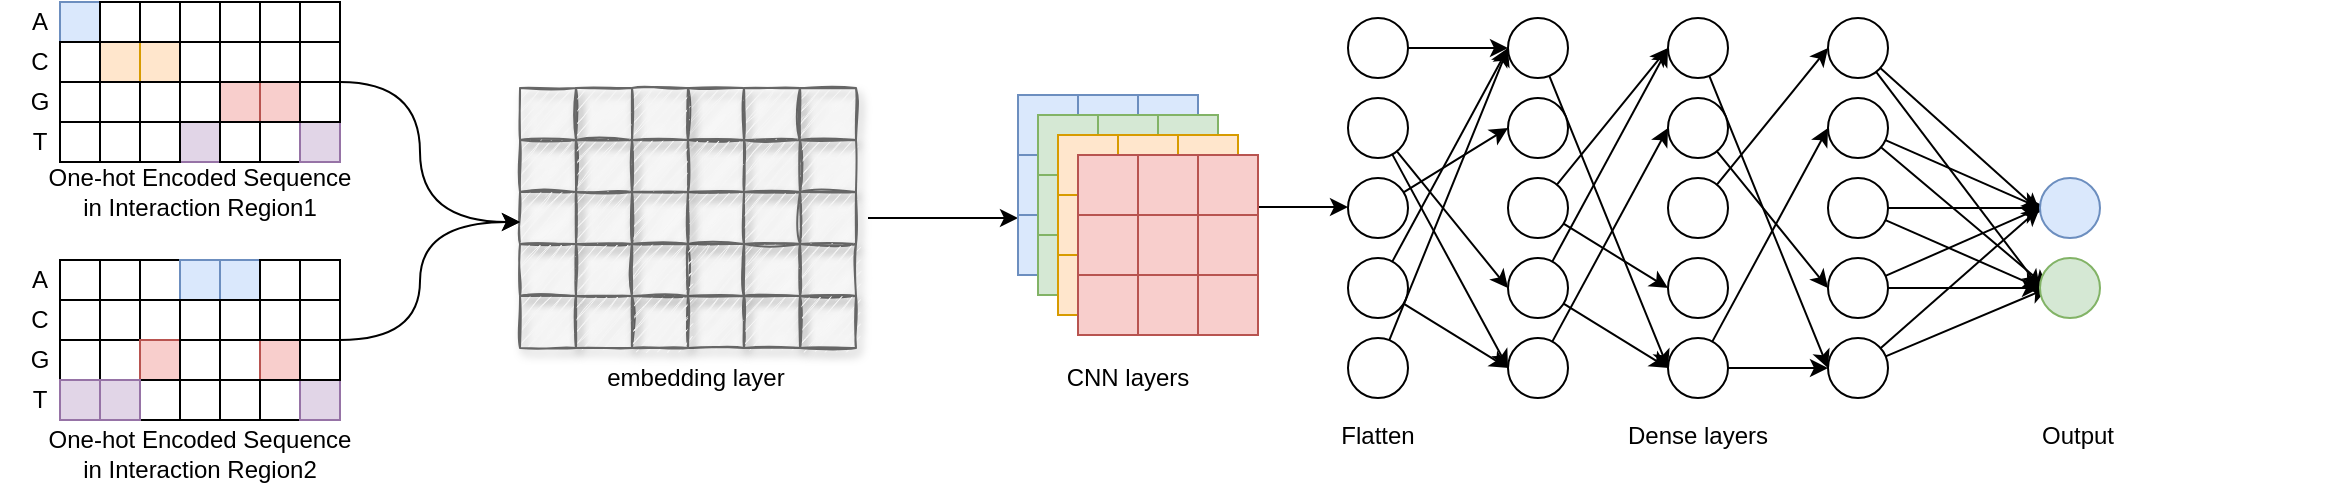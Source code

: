 <mxfile version="14.8.5" type="github">
  <diagram id="KxuiyelQ4g_LW83yEsCo" name="Page-1">
    <mxGraphModel dx="813" dy="436" grid="1" gridSize="10" guides="1" tooltips="1" connect="1" arrows="1" fold="1" page="1" pageScale="1" pageWidth="4681" pageHeight="3300" math="0" shadow="0">
      <root>
        <mxCell id="0" />
        <mxCell id="1" parent="0" />
        <mxCell id="luZRHkZ189JOT4w14sl7-182" style="edgeStyle=orthogonalEdgeStyle;rounded=0;orthogonalLoop=1;jettySize=auto;html=1;entryX=0;entryY=0.5;entryDx=0;entryDy=0;" edge="1" parent="1">
          <mxGeometry relative="1" as="geometry">
            <mxPoint x="570" y="284" as="sourcePoint" />
            <mxPoint x="645" y="284" as="targetPoint" />
            <Array as="points">
              <mxPoint x="590" y="284" />
              <mxPoint x="590" y="284" />
            </Array>
          </mxGeometry>
        </mxCell>
        <mxCell id="sUNE9Ao9WOD159sY9nD--49" value="&lt;div&gt;embedding layer&lt;/div&gt;" style="text;html=1;strokeColor=none;fillColor=none;align=center;verticalAlign=middle;whiteSpace=wrap;rounded=0;" parent="1" vertex="1">
          <mxGeometry x="404" y="354" width="160" height="20" as="geometry" />
        </mxCell>
        <mxCell id="luZRHkZ189JOT4w14sl7-183" value="" style="rounded=0;whiteSpace=wrap;html=1;shadow=1;glass=0;sketch=1;fillColor=#f5f5f5;strokeColor=#666666;fontColor=#333333;" vertex="1" parent="1">
          <mxGeometry x="480" y="219" width="28" height="26" as="geometry" />
        </mxCell>
        <mxCell id="luZRHkZ189JOT4w14sl7-184" value="" style="rounded=0;whiteSpace=wrap;html=1;shadow=1;glass=0;sketch=1;fillColor=#f5f5f5;strokeColor=#666666;fontColor=#333333;" vertex="1" parent="1">
          <mxGeometry x="508" y="219" width="28" height="26" as="geometry" />
        </mxCell>
        <mxCell id="luZRHkZ189JOT4w14sl7-185" value="" style="rounded=0;whiteSpace=wrap;html=1;shadow=1;glass=0;sketch=1;fillColor=#f5f5f5;strokeColor=#666666;fontColor=#333333;" vertex="1" parent="1">
          <mxGeometry x="536" y="219" width="28" height="26" as="geometry" />
        </mxCell>
        <mxCell id="luZRHkZ189JOT4w14sl7-186" value="" style="rounded=0;whiteSpace=wrap;html=1;shadow=1;glass=0;sketch=1;fillColor=#f5f5f5;strokeColor=#666666;fontColor=#333333;" vertex="1" parent="1">
          <mxGeometry x="480" y="245" width="28" height="26" as="geometry" />
        </mxCell>
        <mxCell id="luZRHkZ189JOT4w14sl7-187" value="" style="rounded=0;whiteSpace=wrap;html=1;shadow=1;glass=0;sketch=1;fillColor=#f5f5f5;strokeColor=#666666;fontColor=#333333;" vertex="1" parent="1">
          <mxGeometry x="508" y="245" width="28" height="26" as="geometry" />
        </mxCell>
        <mxCell id="luZRHkZ189JOT4w14sl7-188" value="" style="rounded=0;whiteSpace=wrap;html=1;shadow=1;glass=0;sketch=1;fillColor=#f5f5f5;strokeColor=#666666;fontColor=#333333;" vertex="1" parent="1">
          <mxGeometry x="536" y="245" width="28" height="26" as="geometry" />
        </mxCell>
        <mxCell id="luZRHkZ189JOT4w14sl7-189" value="" style="rounded=0;whiteSpace=wrap;html=1;shadow=1;glass=0;sketch=1;fillColor=#f5f5f5;strokeColor=#666666;fontColor=#333333;" vertex="1" parent="1">
          <mxGeometry x="480" y="271" width="28" height="26" as="geometry" />
        </mxCell>
        <mxCell id="luZRHkZ189JOT4w14sl7-190" value="" style="rounded=0;whiteSpace=wrap;html=1;shadow=1;glass=0;sketch=1;fillColor=#f5f5f5;strokeColor=#666666;fontColor=#333333;" vertex="1" parent="1">
          <mxGeometry x="508" y="271" width="28" height="26" as="geometry" />
        </mxCell>
        <mxCell id="luZRHkZ189JOT4w14sl7-191" value="" style="rounded=0;whiteSpace=wrap;html=1;shadow=1;glass=0;sketch=1;fillColor=#f5f5f5;strokeColor=#666666;fontColor=#333333;" vertex="1" parent="1">
          <mxGeometry x="536" y="271" width="28" height="26" as="geometry" />
        </mxCell>
        <mxCell id="luZRHkZ189JOT4w14sl7-192" value="" style="rounded=0;whiteSpace=wrap;html=1;shadow=1;glass=0;sketch=1;fillColor=#f5f5f5;strokeColor=#666666;fontColor=#333333;" vertex="1" parent="1">
          <mxGeometry x="480" y="297" width="28" height="26" as="geometry" />
        </mxCell>
        <mxCell id="luZRHkZ189JOT4w14sl7-193" value="" style="rounded=0;whiteSpace=wrap;html=1;shadow=1;glass=0;sketch=1;fillColor=#f5f5f5;strokeColor=#666666;fontColor=#333333;" vertex="1" parent="1">
          <mxGeometry x="508" y="297" width="28" height="26" as="geometry" />
        </mxCell>
        <mxCell id="luZRHkZ189JOT4w14sl7-194" value="" style="rounded=0;whiteSpace=wrap;html=1;shadow=1;glass=0;sketch=1;fillColor=#f5f5f5;strokeColor=#666666;fontColor=#333333;" vertex="1" parent="1">
          <mxGeometry x="536" y="297" width="28" height="26" as="geometry" />
        </mxCell>
        <mxCell id="luZRHkZ189JOT4w14sl7-195" value="" style="rounded=0;whiteSpace=wrap;html=1;shadow=1;glass=0;sketch=1;fillColor=#f5f5f5;strokeColor=#666666;fontColor=#333333;" vertex="1" parent="1">
          <mxGeometry x="480" y="323" width="28" height="26" as="geometry" />
        </mxCell>
        <mxCell id="luZRHkZ189JOT4w14sl7-196" value="" style="rounded=0;whiteSpace=wrap;html=1;shadow=1;glass=0;sketch=1;fillColor=#f5f5f5;strokeColor=#666666;fontColor=#333333;" vertex="1" parent="1">
          <mxGeometry x="508" y="323" width="28" height="26" as="geometry" />
        </mxCell>
        <mxCell id="luZRHkZ189JOT4w14sl7-197" value="" style="rounded=0;whiteSpace=wrap;html=1;shadow=1;glass=0;sketch=1;fillColor=#f5f5f5;strokeColor=#666666;fontColor=#333333;" vertex="1" parent="1">
          <mxGeometry x="536" y="323" width="28" height="26" as="geometry" />
        </mxCell>
        <mxCell id="luZRHkZ189JOT4w14sl7-198" value="" style="rounded=0;whiteSpace=wrap;html=1;shadow=1;glass=0;sketch=1;fillColor=#f5f5f5;strokeColor=#666666;fontColor=#333333;" vertex="1" parent="1">
          <mxGeometry x="396" y="219" width="28" height="26" as="geometry" />
        </mxCell>
        <mxCell id="luZRHkZ189JOT4w14sl7-199" value="" style="rounded=0;whiteSpace=wrap;html=1;shadow=1;glass=0;sketch=1;fillColor=#f5f5f5;strokeColor=#666666;fontColor=#333333;" vertex="1" parent="1">
          <mxGeometry x="424" y="219" width="28" height="26" as="geometry" />
        </mxCell>
        <mxCell id="luZRHkZ189JOT4w14sl7-200" value="" style="rounded=0;whiteSpace=wrap;html=1;shadow=1;glass=0;sketch=1;fillColor=#f5f5f5;strokeColor=#666666;fontColor=#333333;" vertex="1" parent="1">
          <mxGeometry x="452" y="219" width="28" height="26" as="geometry" />
        </mxCell>
        <mxCell id="luZRHkZ189JOT4w14sl7-201" value="" style="rounded=0;whiteSpace=wrap;html=1;shadow=1;glass=0;sketch=1;fillColor=#f5f5f5;strokeColor=#666666;fontColor=#333333;" vertex="1" parent="1">
          <mxGeometry x="396" y="245" width="28" height="26" as="geometry" />
        </mxCell>
        <mxCell id="luZRHkZ189JOT4w14sl7-202" value="" style="rounded=0;whiteSpace=wrap;html=1;shadow=1;glass=0;sketch=1;fillColor=#f5f5f5;strokeColor=#666666;fontColor=#333333;" vertex="1" parent="1">
          <mxGeometry x="424" y="245" width="28" height="26" as="geometry" />
        </mxCell>
        <mxCell id="luZRHkZ189JOT4w14sl7-203" value="" style="rounded=0;whiteSpace=wrap;html=1;shadow=1;glass=0;sketch=1;fillColor=#f5f5f5;strokeColor=#666666;fontColor=#333333;" vertex="1" parent="1">
          <mxGeometry x="452" y="245" width="28" height="26" as="geometry" />
        </mxCell>
        <mxCell id="luZRHkZ189JOT4w14sl7-204" value="" style="rounded=0;whiteSpace=wrap;html=1;shadow=1;glass=0;sketch=1;fillColor=#f5f5f5;strokeColor=#666666;fontColor=#333333;" vertex="1" parent="1">
          <mxGeometry x="396" y="271" width="28" height="26" as="geometry" />
        </mxCell>
        <mxCell id="luZRHkZ189JOT4w14sl7-205" value="" style="rounded=0;whiteSpace=wrap;html=1;shadow=1;glass=0;sketch=1;fillColor=#f5f5f5;strokeColor=#666666;fontColor=#333333;" vertex="1" parent="1">
          <mxGeometry x="424" y="271" width="28" height="26" as="geometry" />
        </mxCell>
        <mxCell id="luZRHkZ189JOT4w14sl7-206" value="" style="rounded=0;whiteSpace=wrap;html=1;shadow=1;glass=0;sketch=1;fillColor=#f5f5f5;strokeColor=#666666;fontColor=#333333;" vertex="1" parent="1">
          <mxGeometry x="452" y="271" width="28" height="26" as="geometry" />
        </mxCell>
        <mxCell id="luZRHkZ189JOT4w14sl7-207" value="" style="rounded=0;whiteSpace=wrap;html=1;shadow=1;glass=0;sketch=1;fillColor=#f5f5f5;strokeColor=#666666;fontColor=#333333;" vertex="1" parent="1">
          <mxGeometry x="396" y="297" width="28" height="26" as="geometry" />
        </mxCell>
        <mxCell id="luZRHkZ189JOT4w14sl7-208" value="" style="rounded=0;whiteSpace=wrap;html=1;shadow=1;glass=0;sketch=1;fillColor=#f5f5f5;strokeColor=#666666;fontColor=#333333;" vertex="1" parent="1">
          <mxGeometry x="424" y="297" width="28" height="26" as="geometry" />
        </mxCell>
        <mxCell id="luZRHkZ189JOT4w14sl7-209" value="" style="rounded=0;whiteSpace=wrap;html=1;shadow=1;glass=0;sketch=1;fillColor=#f5f5f5;strokeColor=#666666;fontColor=#333333;" vertex="1" parent="1">
          <mxGeometry x="452" y="297" width="28" height="26" as="geometry" />
        </mxCell>
        <mxCell id="luZRHkZ189JOT4w14sl7-210" value="" style="rounded=0;whiteSpace=wrap;html=1;shadow=1;glass=0;sketch=1;fillColor=#f5f5f5;strokeColor=#666666;fontColor=#333333;" vertex="1" parent="1">
          <mxGeometry x="396" y="323" width="28" height="26" as="geometry" />
        </mxCell>
        <mxCell id="luZRHkZ189JOT4w14sl7-211" value="" style="rounded=0;whiteSpace=wrap;html=1;shadow=1;glass=0;sketch=1;fillColor=#f5f5f5;strokeColor=#666666;fontColor=#333333;" vertex="1" parent="1">
          <mxGeometry x="424" y="323" width="28" height="26" as="geometry" />
        </mxCell>
        <mxCell id="luZRHkZ189JOT4w14sl7-212" value="" style="rounded=0;whiteSpace=wrap;html=1;shadow=1;glass=0;sketch=1;fillColor=#f5f5f5;strokeColor=#666666;fontColor=#333333;" vertex="1" parent="1">
          <mxGeometry x="452" y="323" width="28" height="26" as="geometry" />
        </mxCell>
        <mxCell id="luZRHkZ189JOT4w14sl7-215" value="G" style="text;html=1;strokeColor=none;fillColor=none;align=center;verticalAlign=middle;whiteSpace=wrap;rounded=0;" vertex="1" parent="1">
          <mxGeometry x="136" y="216" width="40" height="20" as="geometry" />
        </mxCell>
        <mxCell id="luZRHkZ189JOT4w14sl7-216" value="T" style="text;html=1;strokeColor=none;fillColor=none;align=center;verticalAlign=middle;whiteSpace=wrap;rounded=0;" vertex="1" parent="1">
          <mxGeometry x="136" y="236" width="40" height="20" as="geometry" />
        </mxCell>
        <mxCell id="luZRHkZ189JOT4w14sl7-217" value="&lt;div&gt;A&lt;/div&gt;" style="text;html=1;strokeColor=none;fillColor=none;align=center;verticalAlign=middle;whiteSpace=wrap;rounded=0;" vertex="1" parent="1">
          <mxGeometry x="136" y="176" width="40" height="20" as="geometry" />
        </mxCell>
        <mxCell id="luZRHkZ189JOT4w14sl7-218" value="C" style="text;html=1;strokeColor=none;fillColor=none;align=center;verticalAlign=middle;whiteSpace=wrap;rounded=0;" vertex="1" parent="1">
          <mxGeometry x="136" y="196" width="40" height="20" as="geometry" />
        </mxCell>
        <mxCell id="luZRHkZ189JOT4w14sl7-219" value="" style="whiteSpace=wrap;html=1;aspect=fixed;fillColor=#dae8fc;strokeColor=#6c8ebf;" vertex="1" parent="1">
          <mxGeometry x="166" y="176" width="20" height="20" as="geometry" />
        </mxCell>
        <mxCell id="luZRHkZ189JOT4w14sl7-220" value="" style="whiteSpace=wrap;html=1;aspect=fixed;" vertex="1" parent="1">
          <mxGeometry x="186" y="196" width="20" height="20" as="geometry" />
        </mxCell>
        <mxCell id="luZRHkZ189JOT4w14sl7-221" value="" style="whiteSpace=wrap;html=1;aspect=fixed;fillColor=#ffe6cc;strokeColor=#d79b00;" vertex="1" parent="1">
          <mxGeometry x="186" y="196" width="20" height="20" as="geometry" />
        </mxCell>
        <mxCell id="luZRHkZ189JOT4w14sl7-222" value="" style="whiteSpace=wrap;html=1;aspect=fixed;fillColor=#ffe6cc;strokeColor=#d79b00;" vertex="1" parent="1">
          <mxGeometry x="206" y="196" width="20" height="20" as="geometry" />
        </mxCell>
        <mxCell id="luZRHkZ189JOT4w14sl7-223" value="" style="whiteSpace=wrap;html=1;aspect=fixed;fillColor=#e1d5e7;strokeColor=#9673a6;" vertex="1" parent="1">
          <mxGeometry x="226" y="236" width="20" height="20" as="geometry" />
        </mxCell>
        <mxCell id="luZRHkZ189JOT4w14sl7-224" value="" style="whiteSpace=wrap;html=1;aspect=fixed;fillColor=#f8cecc;strokeColor=#b85450;" vertex="1" parent="1">
          <mxGeometry x="246" y="216" width="20" height="20" as="geometry" />
        </mxCell>
        <mxCell id="luZRHkZ189JOT4w14sl7-225" value="" style="whiteSpace=wrap;html=1;aspect=fixed;fillColor=#f8cecc;strokeColor=#b85450;" vertex="1" parent="1">
          <mxGeometry x="266" y="216" width="20" height="20" as="geometry" />
        </mxCell>
        <mxCell id="luZRHkZ189JOT4w14sl7-226" value="" style="rounded=0;whiteSpace=wrap;html=1;" vertex="1" parent="1">
          <mxGeometry x="166" y="196" width="20" height="20" as="geometry" />
        </mxCell>
        <mxCell id="luZRHkZ189JOT4w14sl7-227" value="" style="rounded=0;whiteSpace=wrap;html=1;" vertex="1" parent="1">
          <mxGeometry x="166" y="216" width="20" height="20" as="geometry" />
        </mxCell>
        <mxCell id="luZRHkZ189JOT4w14sl7-228" value="" style="rounded=0;whiteSpace=wrap;html=1;" vertex="1" parent="1">
          <mxGeometry x="186" y="216" width="20" height="20" as="geometry" />
        </mxCell>
        <mxCell id="luZRHkZ189JOT4w14sl7-229" value="" style="rounded=0;whiteSpace=wrap;html=1;" vertex="1" parent="1">
          <mxGeometry x="206" y="216" width="20" height="20" as="geometry" />
        </mxCell>
        <mxCell id="luZRHkZ189JOT4w14sl7-230" value="" style="rounded=0;whiteSpace=wrap;html=1;" vertex="1" parent="1">
          <mxGeometry x="226" y="216" width="20" height="20" as="geometry" />
        </mxCell>
        <mxCell id="luZRHkZ189JOT4w14sl7-231" value="" style="rounded=0;whiteSpace=wrap;html=1;" vertex="1" parent="1">
          <mxGeometry x="206" y="236" width="20" height="20" as="geometry" />
        </mxCell>
        <mxCell id="luZRHkZ189JOT4w14sl7-232" value="" style="rounded=0;whiteSpace=wrap;html=1;" vertex="1" parent="1">
          <mxGeometry x="166" y="236" width="20" height="20" as="geometry" />
        </mxCell>
        <mxCell id="luZRHkZ189JOT4w14sl7-233" value="" style="rounded=0;whiteSpace=wrap;html=1;" vertex="1" parent="1">
          <mxGeometry x="186" y="236" width="20" height="20" as="geometry" />
        </mxCell>
        <mxCell id="luZRHkZ189JOT4w14sl7-234" value="" style="rounded=0;whiteSpace=wrap;html=1;" vertex="1" parent="1">
          <mxGeometry x="246" y="236" width="20" height="20" as="geometry" />
        </mxCell>
        <mxCell id="luZRHkZ189JOT4w14sl7-235" value="" style="rounded=0;whiteSpace=wrap;html=1;" vertex="1" parent="1">
          <mxGeometry x="266" y="236" width="20" height="20" as="geometry" />
        </mxCell>
        <mxCell id="luZRHkZ189JOT4w14sl7-236" value="" style="rounded=0;whiteSpace=wrap;html=1;" vertex="1" parent="1">
          <mxGeometry x="186" y="176" width="20" height="20" as="geometry" />
        </mxCell>
        <mxCell id="luZRHkZ189JOT4w14sl7-237" value="" style="rounded=0;whiteSpace=wrap;html=1;" vertex="1" parent="1">
          <mxGeometry x="206" y="176" width="20" height="20" as="geometry" />
        </mxCell>
        <mxCell id="luZRHkZ189JOT4w14sl7-238" value="" style="rounded=0;whiteSpace=wrap;html=1;" vertex="1" parent="1">
          <mxGeometry x="226" y="176" width="20" height="20" as="geometry" />
        </mxCell>
        <mxCell id="luZRHkZ189JOT4w14sl7-239" value="" style="rounded=0;whiteSpace=wrap;html=1;" vertex="1" parent="1">
          <mxGeometry x="246" y="176" width="20" height="20" as="geometry" />
        </mxCell>
        <mxCell id="luZRHkZ189JOT4w14sl7-240" value="" style="rounded=0;whiteSpace=wrap;html=1;" vertex="1" parent="1">
          <mxGeometry x="226" y="196" width="20" height="20" as="geometry" />
        </mxCell>
        <mxCell id="luZRHkZ189JOT4w14sl7-241" value="" style="rounded=0;whiteSpace=wrap;html=1;" vertex="1" parent="1">
          <mxGeometry x="246" y="196" width="20" height="20" as="geometry" />
        </mxCell>
        <mxCell id="luZRHkZ189JOT4w14sl7-242" value="" style="rounded=0;whiteSpace=wrap;html=1;" vertex="1" parent="1">
          <mxGeometry x="266" y="196" width="20" height="20" as="geometry" />
        </mxCell>
        <mxCell id="luZRHkZ189JOT4w14sl7-243" value="" style="rounded=0;whiteSpace=wrap;html=1;" vertex="1" parent="1">
          <mxGeometry x="266" y="176" width="20" height="20" as="geometry" />
        </mxCell>
        <mxCell id="luZRHkZ189JOT4w14sl7-244" value="" style="whiteSpace=wrap;html=1;aspect=fixed;fillColor=#e1d5e7;strokeColor=#9673a6;" vertex="1" parent="1">
          <mxGeometry x="286" y="236" width="20" height="20" as="geometry" />
        </mxCell>
        <mxCell id="luZRHkZ189JOT4w14sl7-245" value="" style="rounded=0;whiteSpace=wrap;html=1;" vertex="1" parent="1">
          <mxGeometry x="286" y="216" width="20" height="20" as="geometry" />
        </mxCell>
        <mxCell id="luZRHkZ189JOT4w14sl7-246" value="" style="rounded=0;whiteSpace=wrap;html=1;" vertex="1" parent="1">
          <mxGeometry x="286" y="176" width="20" height="20" as="geometry" />
        </mxCell>
        <mxCell id="luZRHkZ189JOT4w14sl7-247" style="edgeStyle=orthogonalEdgeStyle;curved=1;rounded=0;orthogonalLoop=1;jettySize=auto;html=1;entryX=0;entryY=0.5;entryDx=0;entryDy=0;exitX=1;exitY=1;exitDx=0;exitDy=0;" edge="1" parent="1" source="luZRHkZ189JOT4w14sl7-248">
          <mxGeometry relative="1" as="geometry">
            <mxPoint x="396" y="286.0" as="targetPoint" />
            <Array as="points">
              <mxPoint x="346" y="216.5" />
              <mxPoint x="346" y="286.5" />
            </Array>
          </mxGeometry>
        </mxCell>
        <mxCell id="luZRHkZ189JOT4w14sl7-248" value="" style="rounded=0;whiteSpace=wrap;html=1;" vertex="1" parent="1">
          <mxGeometry x="286" y="196" width="20" height="20" as="geometry" />
        </mxCell>
        <mxCell id="luZRHkZ189JOT4w14sl7-249" value="G" style="text;html=1;strokeColor=none;fillColor=none;align=center;verticalAlign=middle;whiteSpace=wrap;rounded=0;" vertex="1" parent="1">
          <mxGeometry x="136" y="345" width="40" height="20" as="geometry" />
        </mxCell>
        <mxCell id="luZRHkZ189JOT4w14sl7-250" value="T" style="text;html=1;strokeColor=none;fillColor=none;align=center;verticalAlign=middle;whiteSpace=wrap;rounded=0;" vertex="1" parent="1">
          <mxGeometry x="136" y="365" width="40" height="20" as="geometry" />
        </mxCell>
        <mxCell id="luZRHkZ189JOT4w14sl7-251" value="&lt;div&gt;A&lt;/div&gt;" style="text;html=1;strokeColor=none;fillColor=none;align=center;verticalAlign=middle;whiteSpace=wrap;rounded=0;" vertex="1" parent="1">
          <mxGeometry x="136" y="305" width="40" height="20" as="geometry" />
        </mxCell>
        <mxCell id="luZRHkZ189JOT4w14sl7-252" value="C" style="text;html=1;strokeColor=none;fillColor=none;align=center;verticalAlign=middle;whiteSpace=wrap;rounded=0;" vertex="1" parent="1">
          <mxGeometry x="136" y="325" width="40" height="20" as="geometry" />
        </mxCell>
        <mxCell id="luZRHkZ189JOT4w14sl7-253" value="" style="whiteSpace=wrap;html=1;aspect=fixed;" vertex="1" parent="1">
          <mxGeometry x="166" y="305" width="20" height="20" as="geometry" />
        </mxCell>
        <mxCell id="luZRHkZ189JOT4w14sl7-254" value="" style="whiteSpace=wrap;html=1;aspect=fixed;" vertex="1" parent="1">
          <mxGeometry x="186" y="325" width="20" height="20" as="geometry" />
        </mxCell>
        <mxCell id="luZRHkZ189JOT4w14sl7-255" value="" style="whiteSpace=wrap;html=1;aspect=fixed;" vertex="1" parent="1">
          <mxGeometry x="186" y="325" width="20" height="20" as="geometry" />
        </mxCell>
        <mxCell id="luZRHkZ189JOT4w14sl7-256" value="" style="whiteSpace=wrap;html=1;aspect=fixed;" vertex="1" parent="1">
          <mxGeometry x="206" y="325" width="20" height="20" as="geometry" />
        </mxCell>
        <mxCell id="luZRHkZ189JOT4w14sl7-257" value="" style="whiteSpace=wrap;html=1;aspect=fixed;" vertex="1" parent="1">
          <mxGeometry x="226" y="365" width="20" height="20" as="geometry" />
        </mxCell>
        <mxCell id="luZRHkZ189JOT4w14sl7-258" value="" style="whiteSpace=wrap;html=1;aspect=fixed;" vertex="1" parent="1">
          <mxGeometry x="246" y="345" width="20" height="20" as="geometry" />
        </mxCell>
        <mxCell id="luZRHkZ189JOT4w14sl7-259" value="" style="whiteSpace=wrap;html=1;aspect=fixed;fillColor=#f8cecc;strokeColor=#b85450;" vertex="1" parent="1">
          <mxGeometry x="266" y="345" width="20" height="20" as="geometry" />
        </mxCell>
        <mxCell id="luZRHkZ189JOT4w14sl7-260" value="" style="rounded=0;whiteSpace=wrap;html=1;" vertex="1" parent="1">
          <mxGeometry x="166" y="325" width="20" height="20" as="geometry" />
        </mxCell>
        <mxCell id="luZRHkZ189JOT4w14sl7-261" value="" style="rounded=0;whiteSpace=wrap;html=1;" vertex="1" parent="1">
          <mxGeometry x="166" y="345" width="20" height="20" as="geometry" />
        </mxCell>
        <mxCell id="luZRHkZ189JOT4w14sl7-262" value="" style="rounded=0;whiteSpace=wrap;html=1;" vertex="1" parent="1">
          <mxGeometry x="186" y="345" width="20" height="20" as="geometry" />
        </mxCell>
        <mxCell id="luZRHkZ189JOT4w14sl7-263" value="" style="rounded=0;whiteSpace=wrap;html=1;fillColor=#f8cecc;strokeColor=#b85450;" vertex="1" parent="1">
          <mxGeometry x="206" y="345" width="20" height="20" as="geometry" />
        </mxCell>
        <mxCell id="luZRHkZ189JOT4w14sl7-264" value="" style="rounded=0;whiteSpace=wrap;html=1;" vertex="1" parent="1">
          <mxGeometry x="226" y="345" width="20" height="20" as="geometry" />
        </mxCell>
        <mxCell id="luZRHkZ189JOT4w14sl7-265" value="" style="rounded=0;whiteSpace=wrap;html=1;" vertex="1" parent="1">
          <mxGeometry x="206" y="365" width="20" height="20" as="geometry" />
        </mxCell>
        <mxCell id="luZRHkZ189JOT4w14sl7-266" value="" style="rounded=0;whiteSpace=wrap;html=1;fillColor=#e1d5e7;strokeColor=#9673a6;" vertex="1" parent="1">
          <mxGeometry x="166" y="365" width="20" height="20" as="geometry" />
        </mxCell>
        <mxCell id="luZRHkZ189JOT4w14sl7-267" value="" style="rounded=0;whiteSpace=wrap;html=1;fillColor=#e1d5e7;strokeColor=#9673a6;" vertex="1" parent="1">
          <mxGeometry x="186" y="365" width="20" height="20" as="geometry" />
        </mxCell>
        <mxCell id="luZRHkZ189JOT4w14sl7-268" value="" style="rounded=0;whiteSpace=wrap;html=1;" vertex="1" parent="1">
          <mxGeometry x="246" y="365" width="20" height="20" as="geometry" />
        </mxCell>
        <mxCell id="luZRHkZ189JOT4w14sl7-269" value="" style="rounded=0;whiteSpace=wrap;html=1;" vertex="1" parent="1">
          <mxGeometry x="266" y="365" width="20" height="20" as="geometry" />
        </mxCell>
        <mxCell id="luZRHkZ189JOT4w14sl7-270" value="" style="rounded=0;whiteSpace=wrap;html=1;" vertex="1" parent="1">
          <mxGeometry x="186" y="305" width="20" height="20" as="geometry" />
        </mxCell>
        <mxCell id="luZRHkZ189JOT4w14sl7-271" value="" style="rounded=0;whiteSpace=wrap;html=1;" vertex="1" parent="1">
          <mxGeometry x="206" y="305" width="20" height="20" as="geometry" />
        </mxCell>
        <mxCell id="luZRHkZ189JOT4w14sl7-272" value="" style="rounded=0;whiteSpace=wrap;html=1;fillColor=#dae8fc;strokeColor=#6c8ebf;" vertex="1" parent="1">
          <mxGeometry x="226" y="305" width="20" height="20" as="geometry" />
        </mxCell>
        <mxCell id="luZRHkZ189JOT4w14sl7-273" value="" style="rounded=0;whiteSpace=wrap;html=1;fillColor=#dae8fc;strokeColor=#6c8ebf;" vertex="1" parent="1">
          <mxGeometry x="246" y="305" width="20" height="20" as="geometry" />
        </mxCell>
        <mxCell id="luZRHkZ189JOT4w14sl7-274" value="" style="rounded=0;whiteSpace=wrap;html=1;" vertex="1" parent="1">
          <mxGeometry x="226" y="325" width="20" height="20" as="geometry" />
        </mxCell>
        <mxCell id="luZRHkZ189JOT4w14sl7-275" value="" style="rounded=0;whiteSpace=wrap;html=1;" vertex="1" parent="1">
          <mxGeometry x="246" y="325" width="20" height="20" as="geometry" />
        </mxCell>
        <mxCell id="luZRHkZ189JOT4w14sl7-276" value="" style="rounded=0;whiteSpace=wrap;html=1;" vertex="1" parent="1">
          <mxGeometry x="266" y="325" width="20" height="20" as="geometry" />
        </mxCell>
        <mxCell id="luZRHkZ189JOT4w14sl7-277" value="" style="rounded=0;whiteSpace=wrap;html=1;" vertex="1" parent="1">
          <mxGeometry x="266" y="305" width="20" height="20" as="geometry" />
        </mxCell>
        <mxCell id="luZRHkZ189JOT4w14sl7-278" value="" style="whiteSpace=wrap;html=1;aspect=fixed;fillColor=#e1d5e7;strokeColor=#9673a6;" vertex="1" parent="1">
          <mxGeometry x="286" y="365" width="20" height="20" as="geometry" />
        </mxCell>
        <mxCell id="luZRHkZ189JOT4w14sl7-279" value="" style="rounded=0;whiteSpace=wrap;html=1;" vertex="1" parent="1">
          <mxGeometry x="286" y="345" width="20" height="20" as="geometry" />
        </mxCell>
        <mxCell id="luZRHkZ189JOT4w14sl7-280" value="" style="rounded=0;whiteSpace=wrap;html=1;" vertex="1" parent="1">
          <mxGeometry x="286" y="305" width="20" height="20" as="geometry" />
        </mxCell>
        <mxCell id="luZRHkZ189JOT4w14sl7-281" style="edgeStyle=orthogonalEdgeStyle;curved=1;rounded=0;orthogonalLoop=1;jettySize=auto;html=1;entryX=0;entryY=0.5;entryDx=0;entryDy=0;exitX=1;exitY=1;exitDx=0;exitDy=0;" edge="1" parent="1" source="luZRHkZ189JOT4w14sl7-282">
          <mxGeometry relative="1" as="geometry">
            <mxPoint x="396" y="286.0" as="targetPoint" />
            <Array as="points">
              <mxPoint x="346" y="345.5" />
              <mxPoint x="346" y="285.5" />
            </Array>
          </mxGeometry>
        </mxCell>
        <mxCell id="luZRHkZ189JOT4w14sl7-282" value="" style="rounded=0;whiteSpace=wrap;html=1;" vertex="1" parent="1">
          <mxGeometry x="286" y="325" width="20" height="20" as="geometry" />
        </mxCell>
        <mxCell id="luZRHkZ189JOT4w14sl7-283" style="edgeStyle=orthogonalEdgeStyle;rounded=0;orthogonalLoop=1;jettySize=auto;html=1;entryX=0;entryY=0.5;entryDx=0;entryDy=0;" edge="1" parent="1">
          <mxGeometry relative="1" as="geometry">
            <mxPoint x="765" y="278.5" as="sourcePoint" />
            <mxPoint x="810" y="278.5" as="targetPoint" />
            <Array as="points">
              <mxPoint x="780" y="278.5" />
              <mxPoint x="780" y="278.5" />
            </Array>
          </mxGeometry>
        </mxCell>
        <mxCell id="luZRHkZ189JOT4w14sl7-284" value="&lt;div&gt;CNN layers&lt;/div&gt;" style="text;html=1;strokeColor=none;fillColor=none;align=center;verticalAlign=middle;whiteSpace=wrap;rounded=0;" vertex="1" parent="1">
          <mxGeometry x="575" y="353.5" width="250" height="20" as="geometry" />
        </mxCell>
        <mxCell id="luZRHkZ189JOT4w14sl7-285" value="" style="whiteSpace=wrap;html=1;aspect=fixed;fillColor=#dae8fc;strokeColor=#6c8ebf;" vertex="1" parent="1">
          <mxGeometry x="645" y="222.5" width="30" height="30" as="geometry" />
        </mxCell>
        <mxCell id="luZRHkZ189JOT4w14sl7-286" value="" style="whiteSpace=wrap;html=1;aspect=fixed;fillColor=#dae8fc;strokeColor=#6c8ebf;" vertex="1" parent="1">
          <mxGeometry x="675" y="222.5" width="30" height="30" as="geometry" />
        </mxCell>
        <mxCell id="luZRHkZ189JOT4w14sl7-287" value="" style="whiteSpace=wrap;html=1;aspect=fixed;fillColor=#dae8fc;strokeColor=#6c8ebf;" vertex="1" parent="1">
          <mxGeometry x="705" y="222.5" width="30" height="30" as="geometry" />
        </mxCell>
        <mxCell id="luZRHkZ189JOT4w14sl7-288" value="" style="whiteSpace=wrap;html=1;aspect=fixed;fillColor=#dae8fc;strokeColor=#6c8ebf;" vertex="1" parent="1">
          <mxGeometry x="645" y="252.5" width="30" height="30" as="geometry" />
        </mxCell>
        <mxCell id="luZRHkZ189JOT4w14sl7-289" value="" style="whiteSpace=wrap;html=1;aspect=fixed;fillColor=#dae8fc;strokeColor=#6c8ebf;" vertex="1" parent="1">
          <mxGeometry x="675" y="252.5" width="30" height="30" as="geometry" />
        </mxCell>
        <mxCell id="luZRHkZ189JOT4w14sl7-290" value="" style="whiteSpace=wrap;html=1;aspect=fixed;fillColor=#dae8fc;strokeColor=#6c8ebf;" vertex="1" parent="1">
          <mxGeometry x="705" y="252.5" width="30" height="30" as="geometry" />
        </mxCell>
        <mxCell id="luZRHkZ189JOT4w14sl7-291" value="" style="whiteSpace=wrap;html=1;aspect=fixed;fillColor=#dae8fc;strokeColor=#6c8ebf;" vertex="1" parent="1">
          <mxGeometry x="645" y="282.5" width="30" height="30" as="geometry" />
        </mxCell>
        <mxCell id="luZRHkZ189JOT4w14sl7-292" value="" style="whiteSpace=wrap;html=1;aspect=fixed;fillColor=#dae8fc;strokeColor=#6c8ebf;" vertex="1" parent="1">
          <mxGeometry x="675" y="282.5" width="30" height="30" as="geometry" />
        </mxCell>
        <mxCell id="luZRHkZ189JOT4w14sl7-293" value="" style="whiteSpace=wrap;html=1;aspect=fixed;fillColor=#dae8fc;strokeColor=#6c8ebf;" vertex="1" parent="1">
          <mxGeometry x="705" y="282.5" width="30" height="30" as="geometry" />
        </mxCell>
        <mxCell id="luZRHkZ189JOT4w14sl7-294" value="" style="whiteSpace=wrap;html=1;aspect=fixed;fillColor=#d5e8d4;strokeColor=#82b366;" vertex="1" parent="1">
          <mxGeometry x="655" y="232.5" width="30" height="30" as="geometry" />
        </mxCell>
        <mxCell id="luZRHkZ189JOT4w14sl7-295" value="" style="whiteSpace=wrap;html=1;aspect=fixed;fillColor=#d5e8d4;strokeColor=#82b366;" vertex="1" parent="1">
          <mxGeometry x="685" y="232.5" width="30" height="30" as="geometry" />
        </mxCell>
        <mxCell id="luZRHkZ189JOT4w14sl7-296" value="" style="whiteSpace=wrap;html=1;aspect=fixed;fillColor=#d5e8d4;strokeColor=#82b366;" vertex="1" parent="1">
          <mxGeometry x="715" y="232.5" width="30" height="30" as="geometry" />
        </mxCell>
        <mxCell id="luZRHkZ189JOT4w14sl7-297" value="" style="whiteSpace=wrap;html=1;aspect=fixed;fillColor=#d5e8d4;strokeColor=#82b366;" vertex="1" parent="1">
          <mxGeometry x="655" y="262.5" width="30" height="30" as="geometry" />
        </mxCell>
        <mxCell id="luZRHkZ189JOT4w14sl7-298" value="" style="whiteSpace=wrap;html=1;aspect=fixed;fillColor=#d5e8d4;strokeColor=#82b366;" vertex="1" parent="1">
          <mxGeometry x="685" y="262.5" width="30" height="30" as="geometry" />
        </mxCell>
        <mxCell id="luZRHkZ189JOT4w14sl7-299" value="" style="whiteSpace=wrap;html=1;aspect=fixed;fillColor=#d5e8d4;strokeColor=#82b366;" vertex="1" parent="1">
          <mxGeometry x="715" y="262.5" width="30" height="30" as="geometry" />
        </mxCell>
        <mxCell id="luZRHkZ189JOT4w14sl7-300" value="" style="whiteSpace=wrap;html=1;aspect=fixed;fillColor=#d5e8d4;strokeColor=#82b366;" vertex="1" parent="1">
          <mxGeometry x="655" y="292.5" width="30" height="30" as="geometry" />
        </mxCell>
        <mxCell id="luZRHkZ189JOT4w14sl7-301" value="" style="whiteSpace=wrap;html=1;aspect=fixed;fillColor=#d5e8d4;strokeColor=#82b366;" vertex="1" parent="1">
          <mxGeometry x="685" y="292.5" width="30" height="30" as="geometry" />
        </mxCell>
        <mxCell id="luZRHkZ189JOT4w14sl7-302" value="" style="whiteSpace=wrap;html=1;aspect=fixed;fillColor=#d5e8d4;strokeColor=#82b366;" vertex="1" parent="1">
          <mxGeometry x="715" y="292.5" width="30" height="30" as="geometry" />
        </mxCell>
        <mxCell id="luZRHkZ189JOT4w14sl7-303" value="" style="whiteSpace=wrap;html=1;aspect=fixed;fillColor=#ffe6cc;strokeColor=#d79b00;" vertex="1" parent="1">
          <mxGeometry x="665" y="242.5" width="30" height="30" as="geometry" />
        </mxCell>
        <mxCell id="luZRHkZ189JOT4w14sl7-304" value="" style="whiteSpace=wrap;html=1;aspect=fixed;fillColor=#ffe6cc;strokeColor=#d79b00;" vertex="1" parent="1">
          <mxGeometry x="695" y="242.5" width="30" height="30" as="geometry" />
        </mxCell>
        <mxCell id="luZRHkZ189JOT4w14sl7-305" value="" style="whiteSpace=wrap;html=1;aspect=fixed;fillColor=#ffe6cc;strokeColor=#d79b00;" vertex="1" parent="1">
          <mxGeometry x="725" y="242.5" width="30" height="30" as="geometry" />
        </mxCell>
        <mxCell id="luZRHkZ189JOT4w14sl7-306" value="" style="whiteSpace=wrap;html=1;aspect=fixed;fillColor=#ffe6cc;strokeColor=#d79b00;" vertex="1" parent="1">
          <mxGeometry x="665" y="272.5" width="30" height="30" as="geometry" />
        </mxCell>
        <mxCell id="luZRHkZ189JOT4w14sl7-307" value="" style="whiteSpace=wrap;html=1;aspect=fixed;fillColor=#ffe6cc;strokeColor=#d79b00;" vertex="1" parent="1">
          <mxGeometry x="695" y="272.5" width="30" height="30" as="geometry" />
        </mxCell>
        <mxCell id="luZRHkZ189JOT4w14sl7-308" value="" style="whiteSpace=wrap;html=1;aspect=fixed;fillColor=#ffe6cc;strokeColor=#d79b00;" vertex="1" parent="1">
          <mxGeometry x="725" y="272.5" width="30" height="30" as="geometry" />
        </mxCell>
        <mxCell id="luZRHkZ189JOT4w14sl7-309" value="" style="whiteSpace=wrap;html=1;aspect=fixed;fillColor=#ffe6cc;strokeColor=#d79b00;" vertex="1" parent="1">
          <mxGeometry x="665" y="302.5" width="30" height="30" as="geometry" />
        </mxCell>
        <mxCell id="luZRHkZ189JOT4w14sl7-310" value="" style="whiteSpace=wrap;html=1;aspect=fixed;fillColor=#ffe6cc;strokeColor=#d79b00;" vertex="1" parent="1">
          <mxGeometry x="695" y="302.5" width="30" height="30" as="geometry" />
        </mxCell>
        <mxCell id="luZRHkZ189JOT4w14sl7-311" value="" style="whiteSpace=wrap;html=1;aspect=fixed;fillColor=#ffe6cc;strokeColor=#d79b00;" vertex="1" parent="1">
          <mxGeometry x="725" y="302.5" width="30" height="30" as="geometry" />
        </mxCell>
        <mxCell id="luZRHkZ189JOT4w14sl7-312" value="" style="whiteSpace=wrap;html=1;aspect=fixed;fillColor=#f8cecc;strokeColor=#b85450;" vertex="1" parent="1">
          <mxGeometry x="675" y="252.5" width="30" height="30" as="geometry" />
        </mxCell>
        <mxCell id="luZRHkZ189JOT4w14sl7-313" value="" style="whiteSpace=wrap;html=1;aspect=fixed;fillColor=#f8cecc;strokeColor=#b85450;" vertex="1" parent="1">
          <mxGeometry x="705" y="252.5" width="30" height="30" as="geometry" />
        </mxCell>
        <mxCell id="luZRHkZ189JOT4w14sl7-314" value="" style="whiteSpace=wrap;html=1;aspect=fixed;fillColor=#f8cecc;strokeColor=#b85450;" vertex="1" parent="1">
          <mxGeometry x="735" y="252.5" width="30" height="30" as="geometry" />
        </mxCell>
        <mxCell id="luZRHkZ189JOT4w14sl7-315" value="" style="whiteSpace=wrap;html=1;aspect=fixed;fillColor=#f8cecc;strokeColor=#b85450;" vertex="1" parent="1">
          <mxGeometry x="675" y="282.5" width="30" height="30" as="geometry" />
        </mxCell>
        <mxCell id="luZRHkZ189JOT4w14sl7-316" value="" style="whiteSpace=wrap;html=1;aspect=fixed;fillColor=#f8cecc;strokeColor=#b85450;" vertex="1" parent="1">
          <mxGeometry x="705" y="282.5" width="30" height="30" as="geometry" />
        </mxCell>
        <mxCell id="luZRHkZ189JOT4w14sl7-317" value="" style="whiteSpace=wrap;html=1;aspect=fixed;fillColor=#f8cecc;strokeColor=#b85450;" vertex="1" parent="1">
          <mxGeometry x="735" y="282.5" width="30" height="30" as="geometry" />
        </mxCell>
        <mxCell id="luZRHkZ189JOT4w14sl7-318" value="" style="whiteSpace=wrap;html=1;aspect=fixed;fillColor=#f8cecc;strokeColor=#b85450;" vertex="1" parent="1">
          <mxGeometry x="675" y="312.5" width="30" height="30" as="geometry" />
        </mxCell>
        <mxCell id="luZRHkZ189JOT4w14sl7-319" value="" style="whiteSpace=wrap;html=1;aspect=fixed;fillColor=#f8cecc;strokeColor=#b85450;" vertex="1" parent="1">
          <mxGeometry x="705" y="312.5" width="30" height="30" as="geometry" />
        </mxCell>
        <mxCell id="luZRHkZ189JOT4w14sl7-320" value="" style="whiteSpace=wrap;html=1;aspect=fixed;fillColor=#f8cecc;strokeColor=#b85450;" vertex="1" parent="1">
          <mxGeometry x="735" y="312.5" width="30" height="30" as="geometry" />
        </mxCell>
        <mxCell id="luZRHkZ189JOT4w14sl7-321" style="edgeStyle=none;rounded=0;orthogonalLoop=1;jettySize=auto;html=1;entryX=0;entryY=0.5;entryDx=0;entryDy=0;" edge="1" parent="1" source="luZRHkZ189JOT4w14sl7-322" target="luZRHkZ189JOT4w14sl7-334">
          <mxGeometry relative="1" as="geometry" />
        </mxCell>
        <mxCell id="luZRHkZ189JOT4w14sl7-322" value="" style="ellipse;whiteSpace=wrap;html=1;aspect=fixed;" vertex="1" parent="1">
          <mxGeometry x="810" y="184" width="30" height="30" as="geometry" />
        </mxCell>
        <mxCell id="luZRHkZ189JOT4w14sl7-323" style="edgeStyle=none;rounded=1;jumpSize=20;orthogonalLoop=1;jettySize=auto;html=1;entryX=0;entryY=0.5;entryDx=0;entryDy=0;strokeWidth=1;" edge="1" parent="1" source="luZRHkZ189JOT4w14sl7-325" target="luZRHkZ189JOT4w14sl7-343">
          <mxGeometry relative="1" as="geometry" />
        </mxCell>
        <mxCell id="luZRHkZ189JOT4w14sl7-324" style="edgeStyle=none;rounded=1;jumpSize=20;orthogonalLoop=1;jettySize=auto;html=1;entryX=0;entryY=0.5;entryDx=0;entryDy=0;strokeWidth=1;" edge="1" parent="1" source="luZRHkZ189JOT4w14sl7-325" target="luZRHkZ189JOT4w14sl7-341">
          <mxGeometry relative="1" as="geometry" />
        </mxCell>
        <mxCell id="luZRHkZ189JOT4w14sl7-325" value="" style="ellipse;whiteSpace=wrap;html=1;aspect=fixed;" vertex="1" parent="1">
          <mxGeometry x="810" y="224" width="30" height="30" as="geometry" />
        </mxCell>
        <mxCell id="luZRHkZ189JOT4w14sl7-326" style="rounded=1;jumpSize=20;orthogonalLoop=1;jettySize=auto;html=1;entryX=0;entryY=0.5;entryDx=0;entryDy=0;strokeWidth=1;" edge="1" parent="1" source="luZRHkZ189JOT4w14sl7-327" target="luZRHkZ189JOT4w14sl7-335">
          <mxGeometry relative="1" as="geometry" />
        </mxCell>
        <mxCell id="luZRHkZ189JOT4w14sl7-327" value="" style="ellipse;whiteSpace=wrap;html=1;aspect=fixed;" vertex="1" parent="1">
          <mxGeometry x="810" y="264" width="30" height="30" as="geometry" />
        </mxCell>
        <mxCell id="luZRHkZ189JOT4w14sl7-328" style="rounded=1;jumpSize=20;orthogonalLoop=1;jettySize=auto;html=1;entryX=0;entryY=0.5;entryDx=0;entryDy=0;strokeWidth=1;" edge="1" parent="1" source="luZRHkZ189JOT4w14sl7-330" target="luZRHkZ189JOT4w14sl7-334">
          <mxGeometry relative="1" as="geometry" />
        </mxCell>
        <mxCell id="luZRHkZ189JOT4w14sl7-329" style="edgeStyle=none;rounded=1;jumpSize=20;orthogonalLoop=1;jettySize=auto;html=1;entryX=0;entryY=0.5;entryDx=0;entryDy=0;strokeWidth=1;" edge="1" parent="1" source="luZRHkZ189JOT4w14sl7-330" target="luZRHkZ189JOT4w14sl7-343">
          <mxGeometry relative="1" as="geometry" />
        </mxCell>
        <mxCell id="luZRHkZ189JOT4w14sl7-330" value="" style="ellipse;whiteSpace=wrap;html=1;aspect=fixed;" vertex="1" parent="1">
          <mxGeometry x="810" y="304" width="30" height="30" as="geometry" />
        </mxCell>
        <mxCell id="luZRHkZ189JOT4w14sl7-331" style="edgeStyle=none;rounded=1;jumpSize=20;orthogonalLoop=1;jettySize=auto;html=1;entryX=0;entryY=0.5;entryDx=0;entryDy=0;strokeWidth=1;" edge="1" parent="1" source="luZRHkZ189JOT4w14sl7-332" target="luZRHkZ189JOT4w14sl7-334">
          <mxGeometry relative="1" as="geometry" />
        </mxCell>
        <mxCell id="luZRHkZ189JOT4w14sl7-332" value="" style="ellipse;whiteSpace=wrap;html=1;aspect=fixed;" vertex="1" parent="1">
          <mxGeometry x="810" y="344" width="30" height="30" as="geometry" />
        </mxCell>
        <mxCell id="luZRHkZ189JOT4w14sl7-333" style="edgeStyle=none;rounded=1;jumpSize=20;orthogonalLoop=1;jettySize=auto;html=1;entryX=0;entryY=0.5;entryDx=0;entryDy=0;strokeWidth=1;" edge="1" parent="1" source="luZRHkZ189JOT4w14sl7-334" target="luZRHkZ189JOT4w14sl7-355">
          <mxGeometry relative="1" as="geometry" />
        </mxCell>
        <mxCell id="luZRHkZ189JOT4w14sl7-334" value="" style="ellipse;whiteSpace=wrap;html=1;aspect=fixed;" vertex="1" parent="1">
          <mxGeometry x="890" y="184" width="30" height="30" as="geometry" />
        </mxCell>
        <mxCell id="luZRHkZ189JOT4w14sl7-335" value="" style="ellipse;whiteSpace=wrap;html=1;aspect=fixed;" vertex="1" parent="1">
          <mxGeometry x="890" y="224" width="30" height="30" as="geometry" />
        </mxCell>
        <mxCell id="luZRHkZ189JOT4w14sl7-336" style="edgeStyle=none;rounded=1;jumpSize=20;orthogonalLoop=1;jettySize=auto;html=1;entryX=0;entryY=0.5;entryDx=0;entryDy=0;strokeWidth=1;" edge="1" parent="1" source="luZRHkZ189JOT4w14sl7-338" target="luZRHkZ189JOT4w14sl7-352">
          <mxGeometry relative="1" as="geometry" />
        </mxCell>
        <mxCell id="luZRHkZ189JOT4w14sl7-337" style="edgeStyle=none;rounded=1;jumpSize=20;orthogonalLoop=1;jettySize=auto;html=1;entryX=0;entryY=0.5;entryDx=0;entryDy=0;strokeWidth=1;" edge="1" parent="1" source="luZRHkZ189JOT4w14sl7-338" target="luZRHkZ189JOT4w14sl7-347">
          <mxGeometry relative="1" as="geometry" />
        </mxCell>
        <mxCell id="luZRHkZ189JOT4w14sl7-338" value="" style="ellipse;whiteSpace=wrap;html=1;aspect=fixed;" vertex="1" parent="1">
          <mxGeometry x="890" y="264" width="30" height="30" as="geometry" />
        </mxCell>
        <mxCell id="luZRHkZ189JOT4w14sl7-339" style="edgeStyle=none;rounded=1;jumpSize=20;orthogonalLoop=1;jettySize=auto;html=1;entryX=0;entryY=0.5;entryDx=0;entryDy=0;strokeWidth=1;" edge="1" parent="1" source="luZRHkZ189JOT4w14sl7-341" target="luZRHkZ189JOT4w14sl7-347">
          <mxGeometry relative="1" as="geometry" />
        </mxCell>
        <mxCell id="luZRHkZ189JOT4w14sl7-340" style="edgeStyle=none;rounded=1;jumpSize=20;orthogonalLoop=1;jettySize=auto;html=1;entryX=0;entryY=0.5;entryDx=0;entryDy=0;strokeWidth=1;" edge="1" parent="1" source="luZRHkZ189JOT4w14sl7-341" target="luZRHkZ189JOT4w14sl7-355">
          <mxGeometry relative="1" as="geometry" />
        </mxCell>
        <mxCell id="luZRHkZ189JOT4w14sl7-341" value="" style="ellipse;whiteSpace=wrap;html=1;aspect=fixed;" vertex="1" parent="1">
          <mxGeometry x="890" y="304" width="30" height="30" as="geometry" />
        </mxCell>
        <mxCell id="luZRHkZ189JOT4w14sl7-342" style="edgeStyle=none;rounded=1;jumpSize=20;orthogonalLoop=1;jettySize=auto;html=1;entryX=0;entryY=0.5;entryDx=0;entryDy=0;strokeWidth=1;" edge="1" parent="1" source="luZRHkZ189JOT4w14sl7-343" target="luZRHkZ189JOT4w14sl7-349">
          <mxGeometry relative="1" as="geometry" />
        </mxCell>
        <mxCell id="luZRHkZ189JOT4w14sl7-343" value="" style="ellipse;whiteSpace=wrap;html=1;aspect=fixed;" vertex="1" parent="1">
          <mxGeometry x="890" y="344" width="30" height="30" as="geometry" />
        </mxCell>
        <mxCell id="luZRHkZ189JOT4w14sl7-344" value="Dense layers" style="text;html=1;strokeColor=none;fillColor=none;align=center;verticalAlign=middle;whiteSpace=wrap;rounded=0;" vertex="1" parent="1">
          <mxGeometry x="860" y="383" width="250" height="20" as="geometry" />
        </mxCell>
        <mxCell id="luZRHkZ189JOT4w14sl7-345" value="Flatten" style="text;html=1;strokeColor=none;fillColor=none;align=center;verticalAlign=middle;whiteSpace=wrap;rounded=0;" vertex="1" parent="1">
          <mxGeometry x="700" y="383" width="250" height="20" as="geometry" />
        </mxCell>
        <mxCell id="luZRHkZ189JOT4w14sl7-346" style="edgeStyle=none;rounded=1;jumpSize=20;orthogonalLoop=1;jettySize=auto;html=1;entryX=0;entryY=0.5;entryDx=0;entryDy=0;strokeWidth=1;" edge="1" parent="1" source="luZRHkZ189JOT4w14sl7-347" target="luZRHkZ189JOT4w14sl7-370">
          <mxGeometry relative="1" as="geometry" />
        </mxCell>
        <mxCell id="luZRHkZ189JOT4w14sl7-347" value="" style="ellipse;whiteSpace=wrap;html=1;aspect=fixed;" vertex="1" parent="1">
          <mxGeometry x="970" y="184" width="30" height="30" as="geometry" />
        </mxCell>
        <mxCell id="luZRHkZ189JOT4w14sl7-348" style="edgeStyle=none;rounded=1;jumpSize=20;orthogonalLoop=1;jettySize=auto;html=1;entryX=0;entryY=0.5;entryDx=0;entryDy=0;strokeWidth=1;" edge="1" parent="1" source="luZRHkZ189JOT4w14sl7-349" target="luZRHkZ189JOT4w14sl7-367">
          <mxGeometry relative="1" as="geometry" />
        </mxCell>
        <mxCell id="luZRHkZ189JOT4w14sl7-349" value="" style="ellipse;whiteSpace=wrap;html=1;aspect=fixed;" vertex="1" parent="1">
          <mxGeometry x="970" y="224" width="30" height="30" as="geometry" />
        </mxCell>
        <mxCell id="luZRHkZ189JOT4w14sl7-350" style="edgeStyle=none;rounded=1;jumpSize=20;orthogonalLoop=1;jettySize=auto;html=1;entryX=0;entryY=0.5;entryDx=0;entryDy=0;strokeWidth=1;" edge="1" parent="1" source="luZRHkZ189JOT4w14sl7-351" target="luZRHkZ189JOT4w14sl7-358">
          <mxGeometry relative="1" as="geometry" />
        </mxCell>
        <mxCell id="luZRHkZ189JOT4w14sl7-351" value="" style="ellipse;whiteSpace=wrap;html=1;aspect=fixed;" vertex="1" parent="1">
          <mxGeometry x="970" y="264" width="30" height="30" as="geometry" />
        </mxCell>
        <mxCell id="luZRHkZ189JOT4w14sl7-352" value="" style="ellipse;whiteSpace=wrap;html=1;aspect=fixed;" vertex="1" parent="1">
          <mxGeometry x="970" y="304" width="30" height="30" as="geometry" />
        </mxCell>
        <mxCell id="luZRHkZ189JOT4w14sl7-353" style="edgeStyle=none;rounded=1;jumpSize=20;orthogonalLoop=1;jettySize=auto;html=1;entryX=0;entryY=0.5;entryDx=0;entryDy=0;strokeWidth=1;" edge="1" parent="1" source="luZRHkZ189JOT4w14sl7-355" target="luZRHkZ189JOT4w14sl7-361">
          <mxGeometry relative="1" as="geometry" />
        </mxCell>
        <mxCell id="luZRHkZ189JOT4w14sl7-354" style="edgeStyle=none;rounded=1;jumpSize=20;orthogonalLoop=1;jettySize=auto;html=1;entryX=0;entryY=0.5;entryDx=0;entryDy=0;strokeWidth=1;" edge="1" parent="1" source="luZRHkZ189JOT4w14sl7-355" target="luZRHkZ189JOT4w14sl7-370">
          <mxGeometry relative="1" as="geometry" />
        </mxCell>
        <mxCell id="luZRHkZ189JOT4w14sl7-355" value="" style="ellipse;whiteSpace=wrap;html=1;aspect=fixed;" vertex="1" parent="1">
          <mxGeometry x="970" y="344" width="30" height="30" as="geometry" />
        </mxCell>
        <mxCell id="luZRHkZ189JOT4w14sl7-356" style="edgeStyle=none;rounded=1;jumpSize=20;orthogonalLoop=1;jettySize=auto;html=1;entryX=0;entryY=0.5;entryDx=0;entryDy=0;strokeWidth=1;" edge="1" parent="1" source="luZRHkZ189JOT4w14sl7-358" target="luZRHkZ189JOT4w14sl7-373">
          <mxGeometry relative="1" as="geometry" />
        </mxCell>
        <mxCell id="luZRHkZ189JOT4w14sl7-357" style="edgeStyle=none;rounded=1;jumpSize=20;orthogonalLoop=1;jettySize=auto;html=1;strokeWidth=1;entryX=-0.001;entryY=0.557;entryDx=0;entryDy=0;entryPerimeter=0;" edge="1" parent="1" source="luZRHkZ189JOT4w14sl7-358" target="luZRHkZ189JOT4w14sl7-372">
          <mxGeometry relative="1" as="geometry">
            <mxPoint x="1150" y="279.0" as="targetPoint" />
          </mxGeometry>
        </mxCell>
        <mxCell id="luZRHkZ189JOT4w14sl7-358" value="" style="ellipse;whiteSpace=wrap;html=1;aspect=fixed;" vertex="1" parent="1">
          <mxGeometry x="1050" y="184" width="30" height="30" as="geometry" />
        </mxCell>
        <mxCell id="luZRHkZ189JOT4w14sl7-359" style="edgeStyle=none;rounded=1;jumpSize=20;orthogonalLoop=1;jettySize=auto;html=1;entryX=0;entryY=0.5;entryDx=0;entryDy=0;strokeWidth=1;" edge="1" parent="1" source="luZRHkZ189JOT4w14sl7-361" target="luZRHkZ189JOT4w14sl7-372">
          <mxGeometry relative="1" as="geometry" />
        </mxCell>
        <mxCell id="luZRHkZ189JOT4w14sl7-360" style="edgeStyle=none;rounded=1;jumpSize=20;orthogonalLoop=1;jettySize=auto;html=1;strokeWidth=1;" edge="1" parent="1" source="luZRHkZ189JOT4w14sl7-361">
          <mxGeometry relative="1" as="geometry">
            <mxPoint x="1160" y="319.0" as="targetPoint" />
          </mxGeometry>
        </mxCell>
        <mxCell id="luZRHkZ189JOT4w14sl7-361" value="" style="ellipse;whiteSpace=wrap;html=1;aspect=fixed;" vertex="1" parent="1">
          <mxGeometry x="1050" y="224" width="30" height="30" as="geometry" />
        </mxCell>
        <mxCell id="luZRHkZ189JOT4w14sl7-362" style="edgeStyle=none;rounded=1;jumpSize=20;orthogonalLoop=1;jettySize=auto;html=1;entryX=0;entryY=0.5;entryDx=0;entryDy=0;strokeWidth=1;" edge="1" parent="1" source="luZRHkZ189JOT4w14sl7-364" target="luZRHkZ189JOT4w14sl7-373">
          <mxGeometry relative="1" as="geometry" />
        </mxCell>
        <mxCell id="luZRHkZ189JOT4w14sl7-363" style="edgeStyle=none;rounded=1;jumpSize=20;orthogonalLoop=1;jettySize=auto;html=1;strokeWidth=1;" edge="1" parent="1" source="luZRHkZ189JOT4w14sl7-364">
          <mxGeometry relative="1" as="geometry">
            <mxPoint x="1160" y="279.0" as="targetPoint" />
          </mxGeometry>
        </mxCell>
        <mxCell id="luZRHkZ189JOT4w14sl7-364" value="" style="ellipse;whiteSpace=wrap;html=1;aspect=fixed;" vertex="1" parent="1">
          <mxGeometry x="1050" y="264" width="30" height="30" as="geometry" />
        </mxCell>
        <mxCell id="luZRHkZ189JOT4w14sl7-365" style="edgeStyle=none;rounded=1;jumpSize=20;orthogonalLoop=1;jettySize=auto;html=1;entryX=0;entryY=0.5;entryDx=0;entryDy=0;strokeWidth=1;" edge="1" parent="1" source="luZRHkZ189JOT4w14sl7-367" target="luZRHkZ189JOT4w14sl7-372">
          <mxGeometry relative="1" as="geometry" />
        </mxCell>
        <mxCell id="luZRHkZ189JOT4w14sl7-366" style="edgeStyle=none;rounded=1;jumpSize=20;orthogonalLoop=1;jettySize=auto;html=1;strokeWidth=1;entryX=0;entryY=0.5;entryDx=0;entryDy=0;" edge="1" parent="1" source="luZRHkZ189JOT4w14sl7-367" target="luZRHkZ189JOT4w14sl7-373">
          <mxGeometry relative="1" as="geometry">
            <mxPoint x="1150" y="319.0" as="targetPoint" />
          </mxGeometry>
        </mxCell>
        <mxCell id="luZRHkZ189JOT4w14sl7-367" value="" style="ellipse;whiteSpace=wrap;html=1;aspect=fixed;" vertex="1" parent="1">
          <mxGeometry x="1050" y="304" width="30" height="30" as="geometry" />
        </mxCell>
        <mxCell id="luZRHkZ189JOT4w14sl7-368" style="edgeStyle=none;rounded=1;jumpSize=20;orthogonalLoop=1;jettySize=auto;html=1;strokeWidth=1;" edge="1" parent="1" source="luZRHkZ189JOT4w14sl7-370">
          <mxGeometry relative="1" as="geometry">
            <mxPoint x="1160" y="319.0" as="targetPoint" />
          </mxGeometry>
        </mxCell>
        <mxCell id="luZRHkZ189JOT4w14sl7-369" style="edgeStyle=none;rounded=1;jumpSize=20;orthogonalLoop=1;jettySize=auto;html=1;strokeWidth=1;entryX=0;entryY=0.5;entryDx=0;entryDy=0;" edge="1" parent="1" source="luZRHkZ189JOT4w14sl7-370" target="luZRHkZ189JOT4w14sl7-372">
          <mxGeometry relative="1" as="geometry">
            <mxPoint x="1150" y="279.0" as="targetPoint" />
          </mxGeometry>
        </mxCell>
        <mxCell id="luZRHkZ189JOT4w14sl7-370" value="" style="ellipse;whiteSpace=wrap;html=1;aspect=fixed;" vertex="1" parent="1">
          <mxGeometry x="1050" y="344" width="30" height="30" as="geometry" />
        </mxCell>
        <mxCell id="luZRHkZ189JOT4w14sl7-371" value="&lt;div&gt;Output&lt;/div&gt;" style="text;html=1;strokeColor=none;fillColor=none;align=center;verticalAlign=middle;whiteSpace=wrap;rounded=0;" vertex="1" parent="1">
          <mxGeometry x="1050" y="383" width="250" height="20" as="geometry" />
        </mxCell>
        <mxCell id="luZRHkZ189JOT4w14sl7-372" value="" style="ellipse;whiteSpace=wrap;html=1;aspect=fixed;fillColor=#dae8fc;strokeColor=#6c8ebf;" vertex="1" parent="1">
          <mxGeometry x="1156" y="264" width="30" height="30" as="geometry" />
        </mxCell>
        <mxCell id="luZRHkZ189JOT4w14sl7-373" value="" style="ellipse;whiteSpace=wrap;html=1;aspect=fixed;fillColor=#d5e8d4;strokeColor=#82b366;" vertex="1" parent="1">
          <mxGeometry x="1156" y="304" width="30" height="30" as="geometry" />
        </mxCell>
        <mxCell id="luZRHkZ189JOT4w14sl7-374" value="One-hot Encoded Sequence in Interaction Region1" style="text;html=1;strokeColor=none;fillColor=none;align=center;verticalAlign=middle;whiteSpace=wrap;rounded=0;" vertex="1" parent="1">
          <mxGeometry x="156" y="260.5" width="160" height="20" as="geometry" />
        </mxCell>
        <mxCell id="luZRHkZ189JOT4w14sl7-375" value="&lt;div&gt;One-hot Encoded Sequence in Interaction Region2&lt;/div&gt;" style="text;html=1;strokeColor=none;fillColor=none;align=center;verticalAlign=middle;whiteSpace=wrap;rounded=0;" vertex="1" parent="1">
          <mxGeometry x="156" y="391.5" width="160" height="20" as="geometry" />
        </mxCell>
      </root>
    </mxGraphModel>
  </diagram>
</mxfile>
